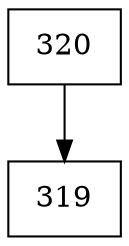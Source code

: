 digraph G {
  node [shape=record];
  node0 [label="{320}"];
  node0 -> node1;
  node1 [label="{319}"];
}
